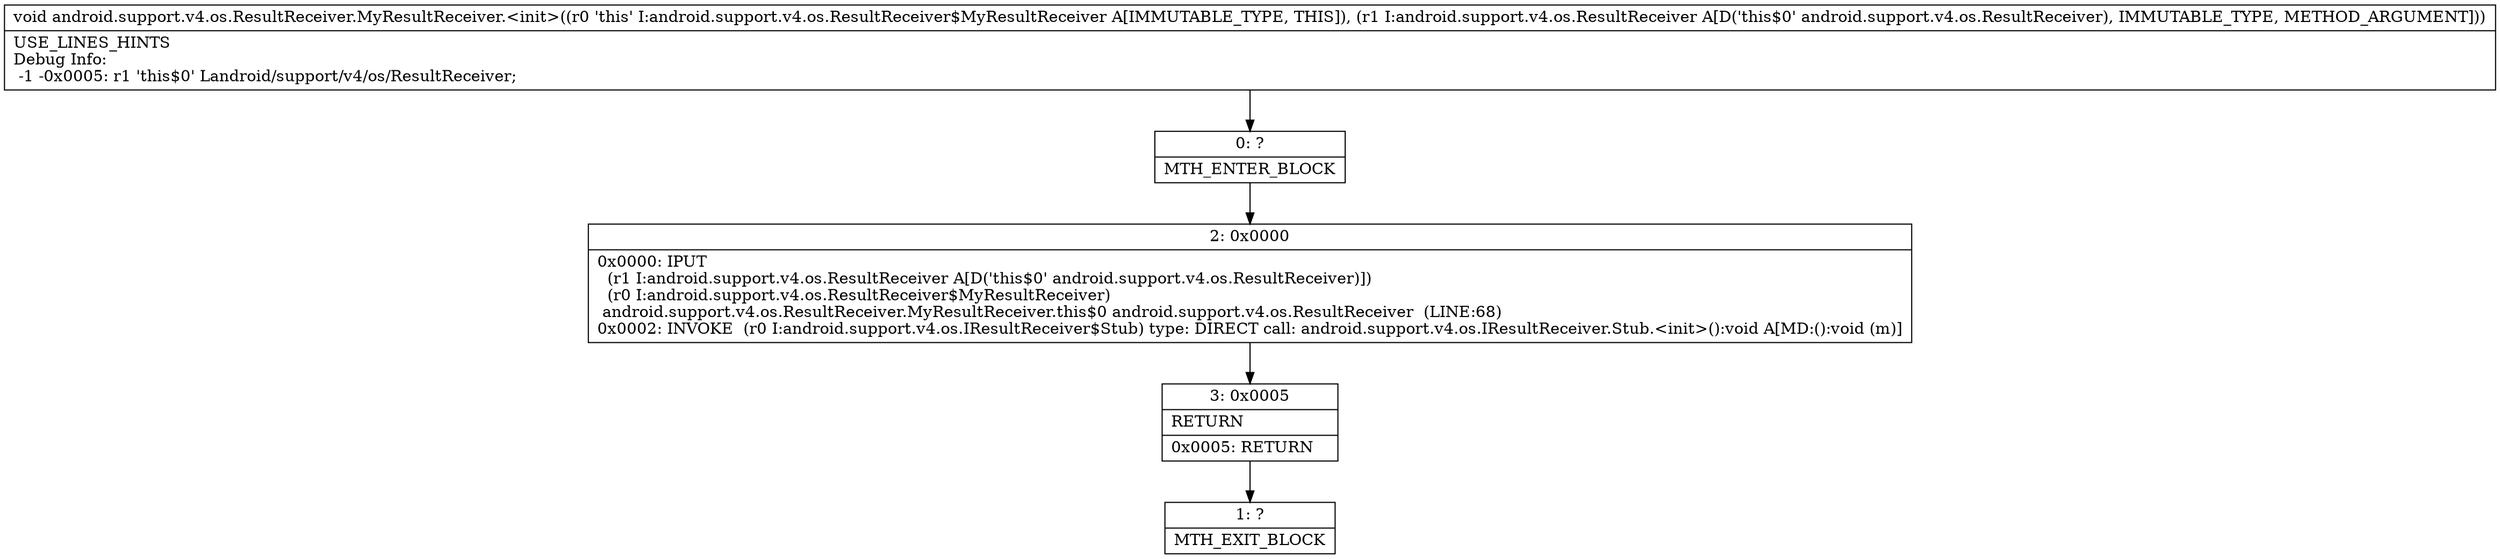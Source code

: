 digraph "CFG forandroid.support.v4.os.ResultReceiver.MyResultReceiver.\<init\>(Landroid\/support\/v4\/os\/ResultReceiver;)V" {
Node_0 [shape=record,label="{0\:\ ?|MTH_ENTER_BLOCK\l}"];
Node_2 [shape=record,label="{2\:\ 0x0000|0x0000: IPUT  \l  (r1 I:android.support.v4.os.ResultReceiver A[D('this$0' android.support.v4.os.ResultReceiver)])\l  (r0 I:android.support.v4.os.ResultReceiver$MyResultReceiver)\l android.support.v4.os.ResultReceiver.MyResultReceiver.this$0 android.support.v4.os.ResultReceiver  (LINE:68)\l0x0002: INVOKE  (r0 I:android.support.v4.os.IResultReceiver$Stub) type: DIRECT call: android.support.v4.os.IResultReceiver.Stub.\<init\>():void A[MD:():void (m)]\l}"];
Node_3 [shape=record,label="{3\:\ 0x0005|RETURN\l|0x0005: RETURN   \l}"];
Node_1 [shape=record,label="{1\:\ ?|MTH_EXIT_BLOCK\l}"];
MethodNode[shape=record,label="{void android.support.v4.os.ResultReceiver.MyResultReceiver.\<init\>((r0 'this' I:android.support.v4.os.ResultReceiver$MyResultReceiver A[IMMUTABLE_TYPE, THIS]), (r1 I:android.support.v4.os.ResultReceiver A[D('this$0' android.support.v4.os.ResultReceiver), IMMUTABLE_TYPE, METHOD_ARGUMENT]))  | USE_LINES_HINTS\lDebug Info:\l  \-1 \-0x0005: r1 'this$0' Landroid\/support\/v4\/os\/ResultReceiver;\l}"];
MethodNode -> Node_0;Node_0 -> Node_2;
Node_2 -> Node_3;
Node_3 -> Node_1;
}

